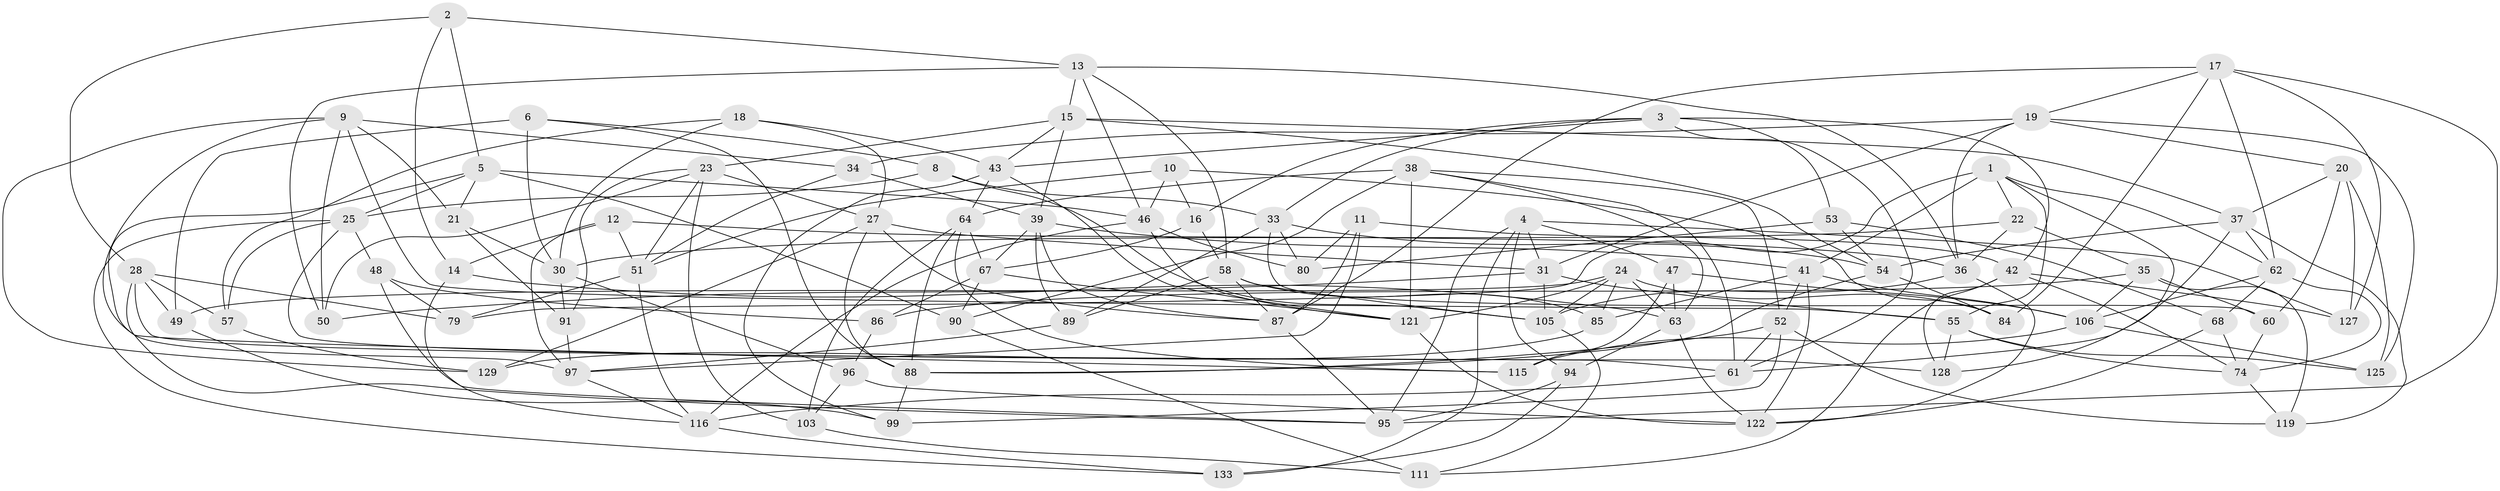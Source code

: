 // original degree distribution, {4: 1.0}
// Generated by graph-tools (version 1.1) at 2025/11/02/27/25 16:11:48]
// undirected, 87 vertices, 220 edges
graph export_dot {
graph [start="1"]
  node [color=gray90,style=filled];
  1 [super="+70"];
  2;
  3 [super="+56"];
  4 [super="+59"];
  5 [super="+7"];
  6;
  8;
  9 [super="+29"];
  10;
  11;
  12;
  13 [super="+32"];
  14;
  15 [super="+81"];
  16;
  17 [super="+69"];
  18;
  19 [super="+66"];
  20 [super="+26"];
  21;
  22;
  23 [super="+40"];
  24 [super="+92"];
  25 [super="+83"];
  27 [super="+44"];
  28 [super="+73"];
  30 [super="+109"];
  31 [super="+45"];
  33 [super="+114"];
  34;
  35 [super="+132"];
  36 [super="+112"];
  37 [super="+117"];
  38 [super="+108"];
  39 [super="+75"];
  41 [super="+102"];
  42 [super="+76"];
  43 [super="+65"];
  46 [super="+118"];
  47;
  48;
  49;
  50;
  51 [super="+107"];
  52 [super="+82"];
  53;
  54 [super="+101"];
  55 [super="+98"];
  57;
  58 [super="+72"];
  60 [super="+71"];
  61 [super="+110"];
  62 [super="+135"];
  63 [super="+78"];
  64 [super="+126"];
  67 [super="+77"];
  68;
  74 [super="+104"];
  79;
  80;
  84;
  85;
  86;
  87 [super="+120"];
  88 [super="+93"];
  89;
  90;
  91;
  94;
  95 [super="+113"];
  96;
  97 [super="+100"];
  99;
  103;
  105 [super="+124"];
  106 [super="+130"];
  111;
  115;
  116 [super="+123"];
  119;
  121 [super="+131"];
  122 [super="+134"];
  125;
  127;
  128;
  129;
  133;
  1 -- 79;
  1 -- 128;
  1 -- 22;
  1 -- 62;
  1 -- 55;
  1 -- 41;
  2 -- 5;
  2 -- 14;
  2 -- 13;
  2 -- 28;
  3 -- 53;
  3 -- 43;
  3 -- 16;
  3 -- 61;
  3 -- 42;
  3 -- 33;
  4 -- 31;
  4 -- 127;
  4 -- 95;
  4 -- 133;
  4 -- 94;
  4 -- 47;
  5 -- 90;
  5 -- 46;
  5 -- 25;
  5 -- 21;
  5 -- 97;
  6 -- 30;
  6 -- 49;
  6 -- 8;
  6 -- 88;
  8 -- 105;
  8 -- 33;
  8 -- 25;
  9 -- 115;
  9 -- 129;
  9 -- 50;
  9 -- 34;
  9 -- 21;
  9 -- 55;
  10 -- 46;
  10 -- 16;
  10 -- 84;
  10 -- 51;
  11 -- 42;
  11 -- 80;
  11 -- 97;
  11 -- 87;
  12 -- 36;
  12 -- 14;
  12 -- 97;
  12 -- 51;
  13 -- 50;
  13 -- 58;
  13 -- 46;
  13 -- 15;
  13 -- 36;
  14 -- 116;
  14 -- 63;
  15 -- 23;
  15 -- 43;
  15 -- 54;
  15 -- 37;
  15 -- 39;
  16 -- 58;
  16 -- 67;
  17 -- 19;
  17 -- 127;
  17 -- 84;
  17 -- 87;
  17 -- 62;
  17 -- 95;
  18 -- 43;
  18 -- 30;
  18 -- 57;
  18 -- 27;
  19 -- 34;
  19 -- 36;
  19 -- 125;
  19 -- 31;
  19 -- 20;
  20 -- 37;
  20 -- 125;
  20 -- 127;
  20 -- 60 [weight=2];
  21 -- 30;
  21 -- 91;
  22 -- 36;
  22 -- 35;
  22 -- 30;
  23 -- 51;
  23 -- 50;
  23 -- 91;
  23 -- 27;
  23 -- 103;
  24 -- 105;
  24 -- 49;
  24 -- 85;
  24 -- 121;
  24 -- 84;
  24 -- 63;
  25 -- 133;
  25 -- 48;
  25 -- 57;
  25 -- 128;
  27 -- 87;
  27 -- 88;
  27 -- 129;
  27 -- 31;
  28 -- 79;
  28 -- 61;
  28 -- 49;
  28 -- 57;
  28 -- 95;
  30 -- 96;
  30 -- 91;
  31 -- 50;
  31 -- 55;
  31 -- 105;
  33 -- 89;
  33 -- 60;
  33 -- 80;
  33 -- 54;
  34 -- 51;
  34 -- 39;
  35 -- 119;
  35 -- 60 [weight=2];
  35 -- 106;
  35 -- 86;
  36 -- 105;
  36 -- 122;
  37 -- 62;
  37 -- 61;
  37 -- 119;
  37 -- 54;
  38 -- 121;
  38 -- 61;
  38 -- 90;
  38 -- 52;
  38 -- 63;
  38 -- 64;
  39 -- 41;
  39 -- 89;
  39 -- 67;
  39 -- 87;
  41 -- 122;
  41 -- 52;
  41 -- 106;
  41 -- 85;
  42 -- 128;
  42 -- 127;
  42 -- 74;
  42 -- 111;
  43 -- 64;
  43 -- 99;
  43 -- 121;
  46 -- 121;
  46 -- 116;
  46 -- 80;
  47 -- 115;
  47 -- 63;
  47 -- 106;
  48 -- 86;
  48 -- 79;
  48 -- 95;
  49 -- 99;
  51 -- 79;
  51 -- 116;
  52 -- 119;
  52 -- 99;
  52 -- 88;
  52 -- 61;
  53 -- 80;
  53 -- 68;
  53 -- 54;
  54 -- 88;
  54 -- 84;
  55 -- 125;
  55 -- 74;
  55 -- 128;
  57 -- 129;
  58 -- 89;
  58 -- 85;
  58 -- 87;
  58 -- 105;
  60 -- 74;
  61 -- 116;
  62 -- 68;
  62 -- 106;
  62 -- 74;
  63 -- 94;
  63 -- 122;
  64 -- 115;
  64 -- 88;
  64 -- 67;
  64 -- 103;
  67 -- 86;
  67 -- 90;
  67 -- 121;
  68 -- 74;
  68 -- 122;
  74 -- 119;
  85 -- 129;
  86 -- 96;
  87 -- 95;
  88 -- 99;
  89 -- 97;
  90 -- 111;
  91 -- 97;
  94 -- 133;
  94 -- 95;
  96 -- 122;
  96 -- 103;
  97 -- 116;
  103 -- 111;
  105 -- 111;
  106 -- 115;
  106 -- 125;
  116 -- 133;
  121 -- 122;
}
